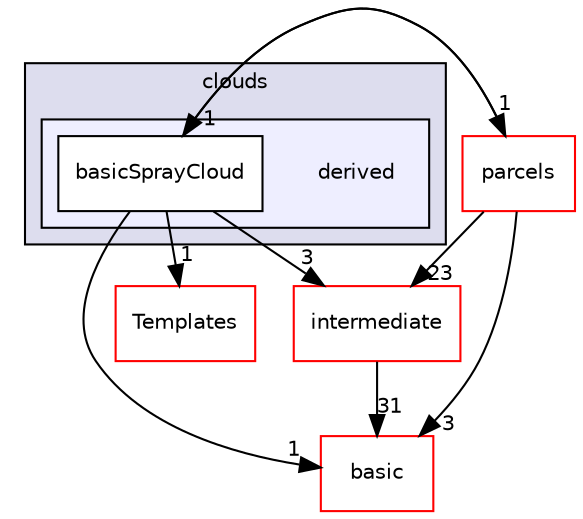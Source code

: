 digraph "src/lagrangian/spray/clouds/derived" {
  bgcolor=transparent;
  compound=true
  node [ fontsize="10", fontname="Helvetica"];
  edge [ labelfontsize="10", labelfontname="Helvetica"];
  subgraph clusterdir_ed7d07d36d0c4a75c3b032fd5363667e {
    graph [ bgcolor="#ddddee", pencolor="black", label="clouds" fontname="Helvetica", fontsize="10", URL="dir_ed7d07d36d0c4a75c3b032fd5363667e.html"]
  subgraph clusterdir_425b117dc6b93115e286c3d10a8f11cb {
    graph [ bgcolor="#eeeeff", pencolor="black", label="" URL="dir_425b117dc6b93115e286c3d10a8f11cb.html"];
    dir_425b117dc6b93115e286c3d10a8f11cb [shape=plaintext label="derived"];
    dir_c2a70ef283cdf96d34e2906a0ed179eb [shape=box label="basicSprayCloud" color="black" fillcolor="white" style="filled" URL="dir_c2a70ef283cdf96d34e2906a0ed179eb.html"];
  }
  }
  dir_46bcd1cc5ad1266aa843ad36266de079 [shape=box label="parcels" color="red" URL="dir_46bcd1cc5ad1266aa843ad36266de079.html"];
  dir_d3c32a493136c130c1f0d51f4f35c297 [shape=box label="intermediate" color="red" URL="dir_d3c32a493136c130c1f0d51f4f35c297.html"];
  dir_584e0ab0901b4327f36f4285cac7f2f8 [shape=box label="basic" color="red" URL="dir_584e0ab0901b4327f36f4285cac7f2f8.html"];
  dir_1b7f50af1f74e3e4634dcc746dde5a61 [shape=box label="Templates" color="red" URL="dir_1b7f50af1f74e3e4634dcc746dde5a61.html"];
  dir_46bcd1cc5ad1266aa843ad36266de079->dir_d3c32a493136c130c1f0d51f4f35c297 [headlabel="23", labeldistance=1.5 headhref="dir_001676_001379.html"];
  dir_46bcd1cc5ad1266aa843ad36266de079->dir_584e0ab0901b4327f36f4285cac7f2f8 [headlabel="3", labeldistance=1.5 headhref="dir_001676_001356.html"];
  dir_46bcd1cc5ad1266aa843ad36266de079->dir_c2a70ef283cdf96d34e2906a0ed179eb [headlabel="1", labeldistance=1.5 headhref="dir_001676_001673.html"];
  dir_d3c32a493136c130c1f0d51f4f35c297->dir_584e0ab0901b4327f36f4285cac7f2f8 [headlabel="31", labeldistance=1.5 headhref="dir_001379_001356.html"];
  dir_c2a70ef283cdf96d34e2906a0ed179eb->dir_46bcd1cc5ad1266aa843ad36266de079 [headlabel="1", labeldistance=1.5 headhref="dir_001673_001676.html"];
  dir_c2a70ef283cdf96d34e2906a0ed179eb->dir_d3c32a493136c130c1f0d51f4f35c297 [headlabel="3", labeldistance=1.5 headhref="dir_001673_001379.html"];
  dir_c2a70ef283cdf96d34e2906a0ed179eb->dir_584e0ab0901b4327f36f4285cac7f2f8 [headlabel="1", labeldistance=1.5 headhref="dir_001673_001356.html"];
  dir_c2a70ef283cdf96d34e2906a0ed179eb->dir_1b7f50af1f74e3e4634dcc746dde5a61 [headlabel="1", labeldistance=1.5 headhref="dir_001673_001674.html"];
}
